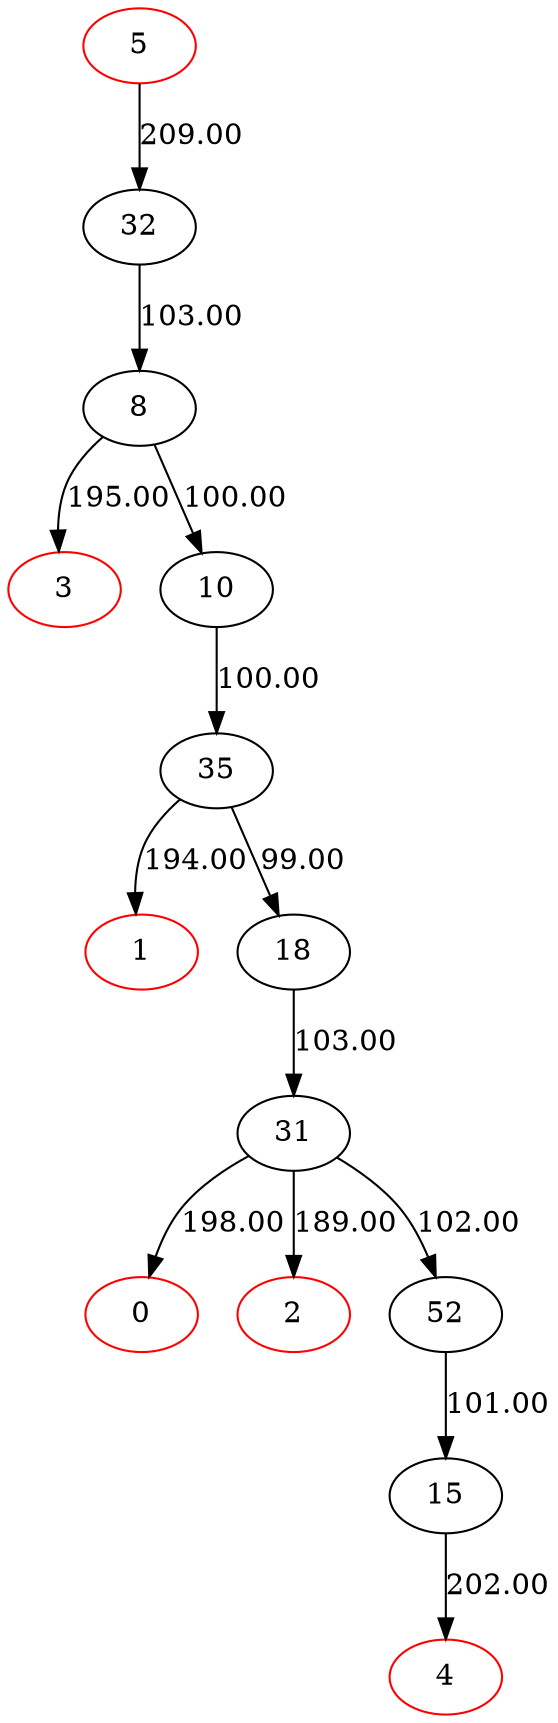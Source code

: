 digraph {
0[color=red]
32[color=black]
1[color=red]
2[color=red]
3[color=red]
35[color=black]
4[color=red]
5[color=red]
8[color=black]
10[color=black]
15[color=black]
18[color=black]
52[color=black]
31[color=black]
31->2[label=189.00]
52->15[label=101.00]
35->1[label=194.00]
5->32[label=209.00]
32->8[label=103.00]
8->3[label=195.00]
10->35[label=100.00]
18->31[label=103.00]
8->10[label=100.00]
15->4[label=202.00]
31->52[label=102.00]
35->18[label=99.00]
31->0[label=198.00]
}
